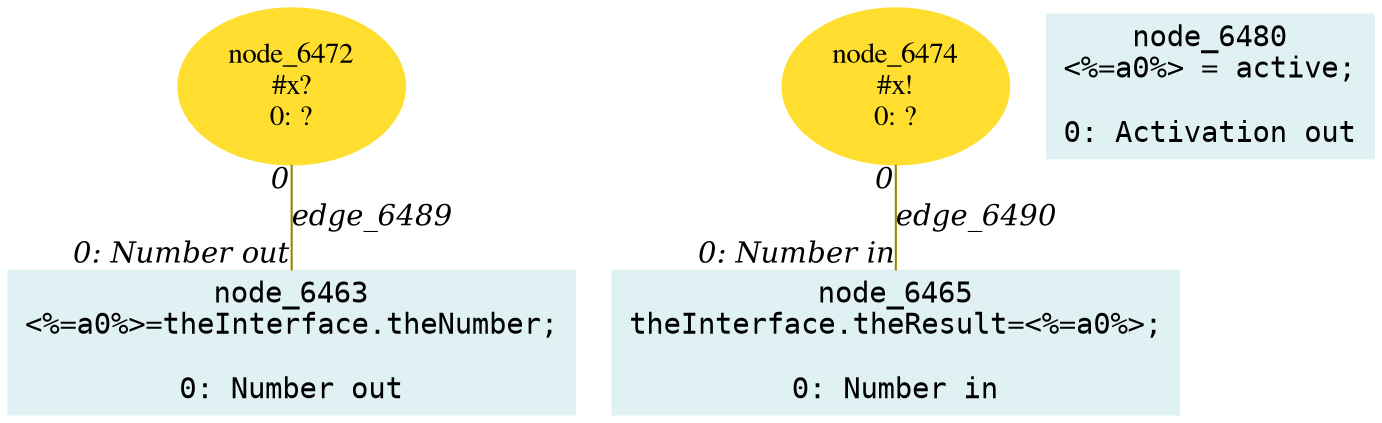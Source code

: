 digraph g{node_6463 [shape="box", style="filled", color="#dff1f2", fontname="Courier", label="node_6463
<%=a0%>=theInterface.theNumber;

0: Number out" ]
node_6465 [shape="box", style="filled", color="#dff1f2", fontname="Courier", label="node_6465
theInterface.theResult=<%=a0%>;

0: Number in" ]
node_6472 [shape="ellipse", style="filled", color="#ffde2f", fontname="Times", label="node_6472
#x?
0: ?" ]
node_6474 [shape="ellipse", style="filled", color="#ffde2f", fontname="Times", label="node_6474
#x!
0: ?" ]
node_6480 [shape="box", style="filled", color="#dff1f2", fontname="Courier", label="node_6480
<%=a0%> = active;

0: Activation out" ]
node_6472 -> node_6463 [dir=none, arrowHead=none, fontname="Times-Italic", arrowsize=1, color="#9d8400", label="edge_6489",  headlabel="0: Number out", taillabel="0" ]
node_6474 -> node_6465 [dir=none, arrowHead=none, fontname="Times-Italic", arrowsize=1, color="#9d8400", label="edge_6490",  headlabel="0: Number in", taillabel="0" ]
}